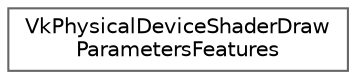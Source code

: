 digraph "类继承关系图"
{
 // LATEX_PDF_SIZE
  bgcolor="transparent";
  edge [fontname=Helvetica,fontsize=10,labelfontname=Helvetica,labelfontsize=10];
  node [fontname=Helvetica,fontsize=10,shape=box,height=0.2,width=0.4];
  rankdir="LR";
  Node0 [id="Node000000",label="VkPhysicalDeviceShaderDraw\lParametersFeatures",height=0.2,width=0.4,color="grey40", fillcolor="white", style="filled",URL="$struct_vk_physical_device_shader_draw_parameters_features.html",tooltip=" "];
}
